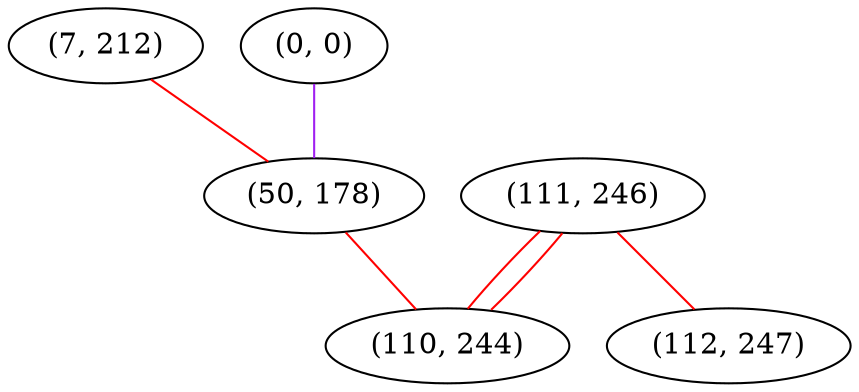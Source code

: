 graph "" {
"(7, 212)";
"(111, 246)";
"(0, 0)";
"(112, 247)";
"(50, 178)";
"(110, 244)";
"(7, 212)" -- "(50, 178)"  [color=red, key=0, weight=1];
"(111, 246)" -- "(110, 244)"  [color=red, key=0, weight=1];
"(111, 246)" -- "(110, 244)"  [color=red, key=1, weight=1];
"(111, 246)" -- "(112, 247)"  [color=red, key=0, weight=1];
"(0, 0)" -- "(50, 178)"  [color=purple, key=0, weight=4];
"(50, 178)" -- "(110, 244)"  [color=red, key=0, weight=1];
}
